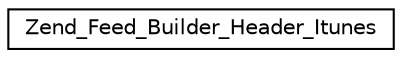 digraph G
{
  edge [fontname="Helvetica",fontsize="10",labelfontname="Helvetica",labelfontsize="10"];
  node [fontname="Helvetica",fontsize="10",shape=record];
  rankdir="LR";
  Node1 [label="Zend_Feed_Builder_Header_Itunes",height=0.2,width=0.4,color="black", fillcolor="white", style="filled",URL="$class_zend___feed___builder___header___itunes.html"];
}
